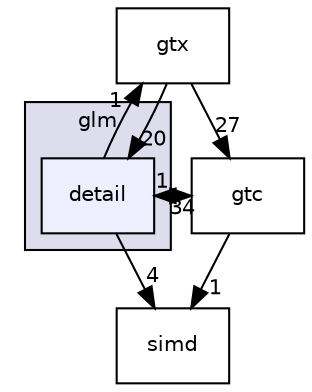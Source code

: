 digraph "D:/Repositorios/TortillaEngine/engine-library/code/headers/glm/detail" {
  compound=true
  node [ fontsize="10", fontname="Helvetica"];
  edge [ labelfontsize="10", labelfontname="Helvetica"];
  subgraph clusterdir_886eae61df90ca042c9aaa1b35c76c84 {
    graph [ bgcolor="#ddddee", pencolor="black", label="glm" fontname="Helvetica", fontsize="10", URL="dir_886eae61df90ca042c9aaa1b35c76c84.html"]
  dir_b4448c93e0f2e1f11a116de1a083c279 [shape=box, label="detail", style="filled", fillcolor="#eeeeff", pencolor="black", URL="dir_b4448c93e0f2e1f11a116de1a083c279.html"];
  }
  dir_0a7645d645f258f5916f193559d500be [shape=box label="gtc" URL="dir_0a7645d645f258f5916f193559d500be.html"];
  dir_b74e639b31050edeb08a94a91ad9798c [shape=box label="simd" URL="dir_b74e639b31050edeb08a94a91ad9798c.html"];
  dir_40af022c04da0f03ca2fd285fbe3a37c [shape=box label="gtx" URL="dir_40af022c04da0f03ca2fd285fbe3a37c.html"];
  dir_0a7645d645f258f5916f193559d500be->dir_b74e639b31050edeb08a94a91ad9798c [headlabel="1", labeldistance=1.5 headhref="dir_000009_000010.html"];
  dir_0a7645d645f258f5916f193559d500be->dir_b4448c93e0f2e1f11a116de1a083c279 [headlabel="34", labeldistance=1.5 headhref="dir_000009_000008.html"];
  dir_40af022c04da0f03ca2fd285fbe3a37c->dir_0a7645d645f258f5916f193559d500be [headlabel="27", labeldistance=1.5 headhref="dir_000007_000009.html"];
  dir_40af022c04da0f03ca2fd285fbe3a37c->dir_b4448c93e0f2e1f11a116de1a083c279 [headlabel="20", labeldistance=1.5 headhref="dir_000007_000008.html"];
  dir_b4448c93e0f2e1f11a116de1a083c279->dir_0a7645d645f258f5916f193559d500be [headlabel="1", labeldistance=1.5 headhref="dir_000008_000009.html"];
  dir_b4448c93e0f2e1f11a116de1a083c279->dir_b74e639b31050edeb08a94a91ad9798c [headlabel="4", labeldistance=1.5 headhref="dir_000008_000010.html"];
  dir_b4448c93e0f2e1f11a116de1a083c279->dir_40af022c04da0f03ca2fd285fbe3a37c [headlabel="1", labeldistance=1.5 headhref="dir_000008_000007.html"];
}
